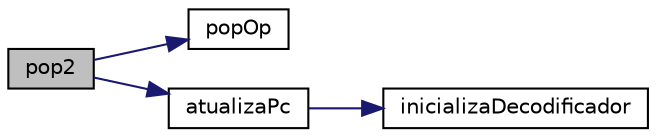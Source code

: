 digraph "pop2"
{
 // INTERACTIVE_SVG=YES
  edge [fontname="Helvetica",fontsize="10",labelfontname="Helvetica",labelfontsize="10"];
  node [fontname="Helvetica",fontsize="10",shape=record];
  rankdir="LR";
  Node3545 [label="pop2",height=0.2,width=0.4,color="black", fillcolor="grey75", style="filled", fontcolor="black"];
  Node3545 -> Node3546 [color="midnightblue",fontsize="10",style="solid",fontname="Helvetica"];
  Node3546 [label="popOp",height=0.2,width=0.4,color="black", fillcolor="white", style="filled",URL="$frame_8c.html#a3670f378856724ca85ced056e6bfc5c4"];
  Node3545 -> Node3547 [color="midnightblue",fontsize="10",style="solid",fontname="Helvetica"];
  Node3547 [label="atualizaPc",height=0.2,width=0.4,color="black", fillcolor="white", style="filled",URL="$instrucao_8c.html#abcf4bbde1212f9bb0f2ee7a6ba5aec08"];
  Node3547 -> Node3548 [color="midnightblue",fontsize="10",style="solid",fontname="Helvetica"];
  Node3548 [label="inicializaDecodificador",height=0.2,width=0.4,color="black", fillcolor="white", style="filled",URL="$decodificador_8c.html#ac4ac4bcce3fed96b1a2657ceafda40bc"];
}
